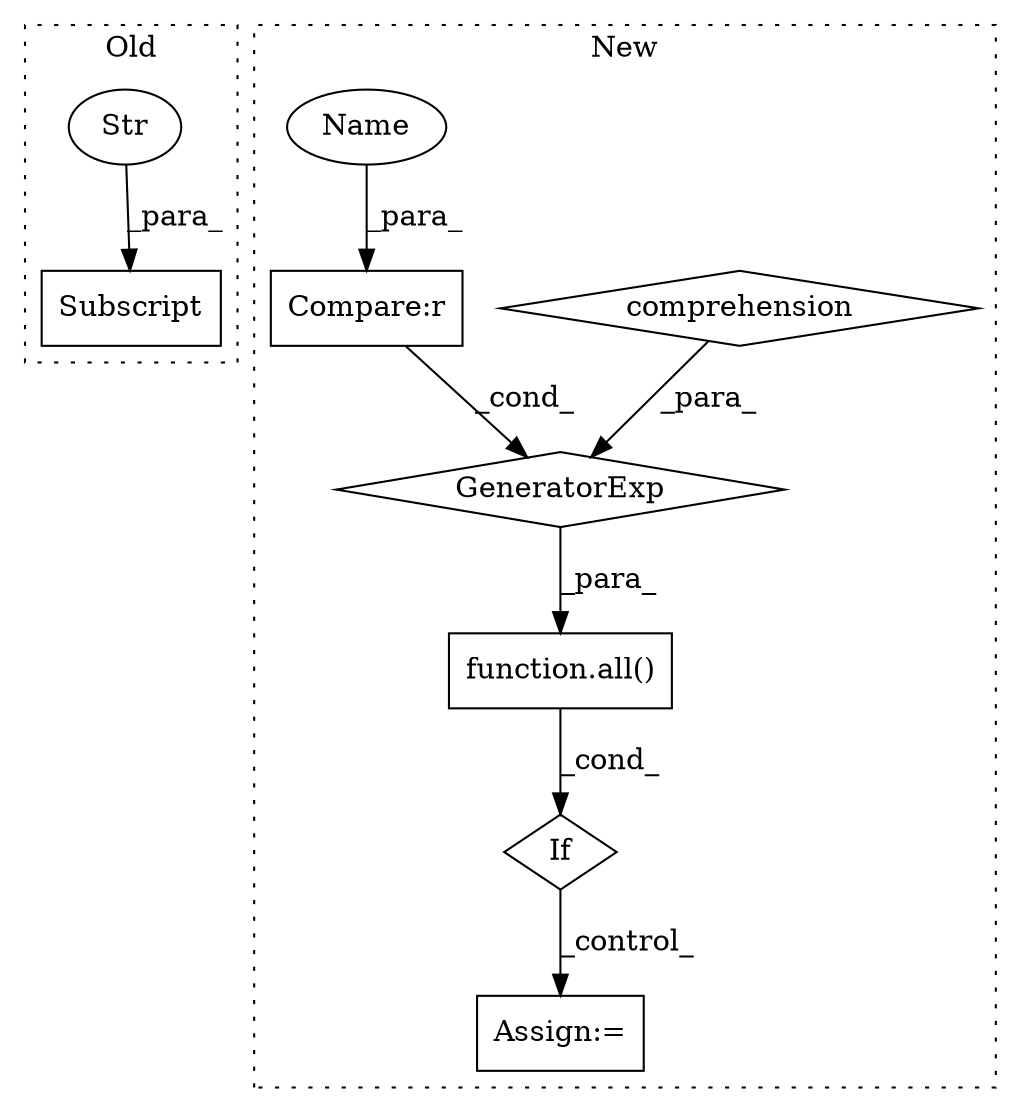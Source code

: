 digraph G {
subgraph cluster0 {
1 [label="Subscript" a="63" s="5422,0" l="37,0" shape="box"];
7 [label="Str" a="66" s="5438" l="20" shape="ellipse"];
label = "Old";
style="dotted";
}
subgraph cluster1 {
2 [label="function.all()" a="75" s="7292,7300" l="4,54" shape="box"];
3 [label="comprehension" a="45" s="7327" l="3" shape="diamond"];
4 [label="GeneratorExp" a="55" s="7296" l="4" shape="diamond"];
5 [label="If" a="96" s="7285" l="3" shape="diamond"];
6 [label="Compare:r" a="40" s="7296" l="30" shape="box"];
8 [label="Assign:=" a="68" s="7590" l="3" shape="box"];
9 [label="Name" a="87" s="7296" l="4" shape="ellipse"];
label = "New";
style="dotted";
}
2 -> 5 [label="_cond_"];
3 -> 4 [label="_para_"];
4 -> 2 [label="_para_"];
5 -> 8 [label="_control_"];
6 -> 4 [label="_cond_"];
7 -> 1 [label="_para_"];
9 -> 6 [label="_para_"];
}
